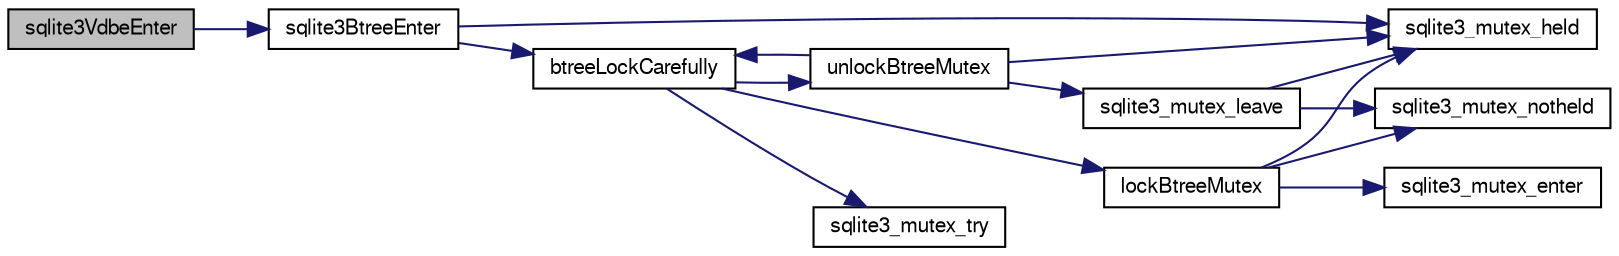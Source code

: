 digraph "sqlite3VdbeEnter"
{
  edge [fontname="FreeSans",fontsize="10",labelfontname="FreeSans",labelfontsize="10"];
  node [fontname="FreeSans",fontsize="10",shape=record];
  rankdir="LR";
  Node749954 [label="sqlite3VdbeEnter",height=0.2,width=0.4,color="black", fillcolor="grey75", style="filled", fontcolor="black"];
  Node749954 -> Node749955 [color="midnightblue",fontsize="10",style="solid",fontname="FreeSans"];
  Node749955 [label="sqlite3BtreeEnter",height=0.2,width=0.4,color="black", fillcolor="white", style="filled",URL="$sqlite3_8c.html#afa05d700ca373993fe6b0525b867feff"];
  Node749955 -> Node749956 [color="midnightblue",fontsize="10",style="solid",fontname="FreeSans"];
  Node749956 [label="sqlite3_mutex_held",height=0.2,width=0.4,color="black", fillcolor="white", style="filled",URL="$sqlite3_8c.html#acf77da68932b6bc163c5e68547ecc3e7"];
  Node749955 -> Node749957 [color="midnightblue",fontsize="10",style="solid",fontname="FreeSans"];
  Node749957 [label="btreeLockCarefully",height=0.2,width=0.4,color="black", fillcolor="white", style="filled",URL="$sqlite3_8c.html#a796746b1c1e4d6926960636bd74c79d7"];
  Node749957 -> Node749958 [color="midnightblue",fontsize="10",style="solid",fontname="FreeSans"];
  Node749958 [label="sqlite3_mutex_try",height=0.2,width=0.4,color="black", fillcolor="white", style="filled",URL="$sqlite3_8c.html#a196f84b09bdfda96ae5ae23189be1ec8"];
  Node749957 -> Node749959 [color="midnightblue",fontsize="10",style="solid",fontname="FreeSans"];
  Node749959 [label="unlockBtreeMutex",height=0.2,width=0.4,color="black", fillcolor="white", style="filled",URL="$sqlite3_8c.html#a29bc7d1c753dfa2af9fb296b7dc19a4a"];
  Node749959 -> Node749956 [color="midnightblue",fontsize="10",style="solid",fontname="FreeSans"];
  Node749959 -> Node749960 [color="midnightblue",fontsize="10",style="solid",fontname="FreeSans"];
  Node749960 [label="sqlite3_mutex_leave",height=0.2,width=0.4,color="black", fillcolor="white", style="filled",URL="$sqlite3_8c.html#a5838d235601dbd3c1fa993555c6bcc93"];
  Node749960 -> Node749956 [color="midnightblue",fontsize="10",style="solid",fontname="FreeSans"];
  Node749960 -> Node749961 [color="midnightblue",fontsize="10",style="solid",fontname="FreeSans"];
  Node749961 [label="sqlite3_mutex_notheld",height=0.2,width=0.4,color="black", fillcolor="white", style="filled",URL="$sqlite3_8c.html#a83967c837c1c000d3b5adcfaa688f5dc"];
  Node749959 -> Node749957 [color="midnightblue",fontsize="10",style="solid",fontname="FreeSans"];
  Node749957 -> Node749962 [color="midnightblue",fontsize="10",style="solid",fontname="FreeSans"];
  Node749962 [label="lockBtreeMutex",height=0.2,width=0.4,color="black", fillcolor="white", style="filled",URL="$sqlite3_8c.html#ab1714bc62ac8a451c7b17bc53053ca53"];
  Node749962 -> Node749961 [color="midnightblue",fontsize="10",style="solid",fontname="FreeSans"];
  Node749962 -> Node749956 [color="midnightblue",fontsize="10",style="solid",fontname="FreeSans"];
  Node749962 -> Node749963 [color="midnightblue",fontsize="10",style="solid",fontname="FreeSans"];
  Node749963 [label="sqlite3_mutex_enter",height=0.2,width=0.4,color="black", fillcolor="white", style="filled",URL="$sqlite3_8c.html#a1c12cde690bd89f104de5cbad12a6bf5"];
}
